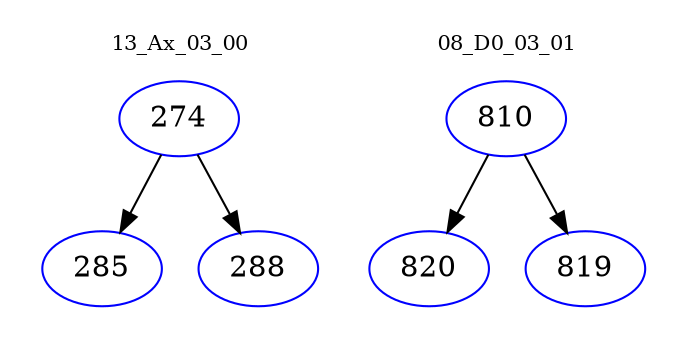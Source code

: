digraph{
subgraph cluster_0 {
color = white
label = "13_Ax_03_00";
fontsize=10;
T0_274 [label="274", color="blue"]
T0_274 -> T0_285 [color="black"]
T0_285 [label="285", color="blue"]
T0_274 -> T0_288 [color="black"]
T0_288 [label="288", color="blue"]
}
subgraph cluster_1 {
color = white
label = "08_D0_03_01";
fontsize=10;
T1_810 [label="810", color="blue"]
T1_810 -> T1_820 [color="black"]
T1_820 [label="820", color="blue"]
T1_810 -> T1_819 [color="black"]
T1_819 [label="819", color="blue"]
}
}
